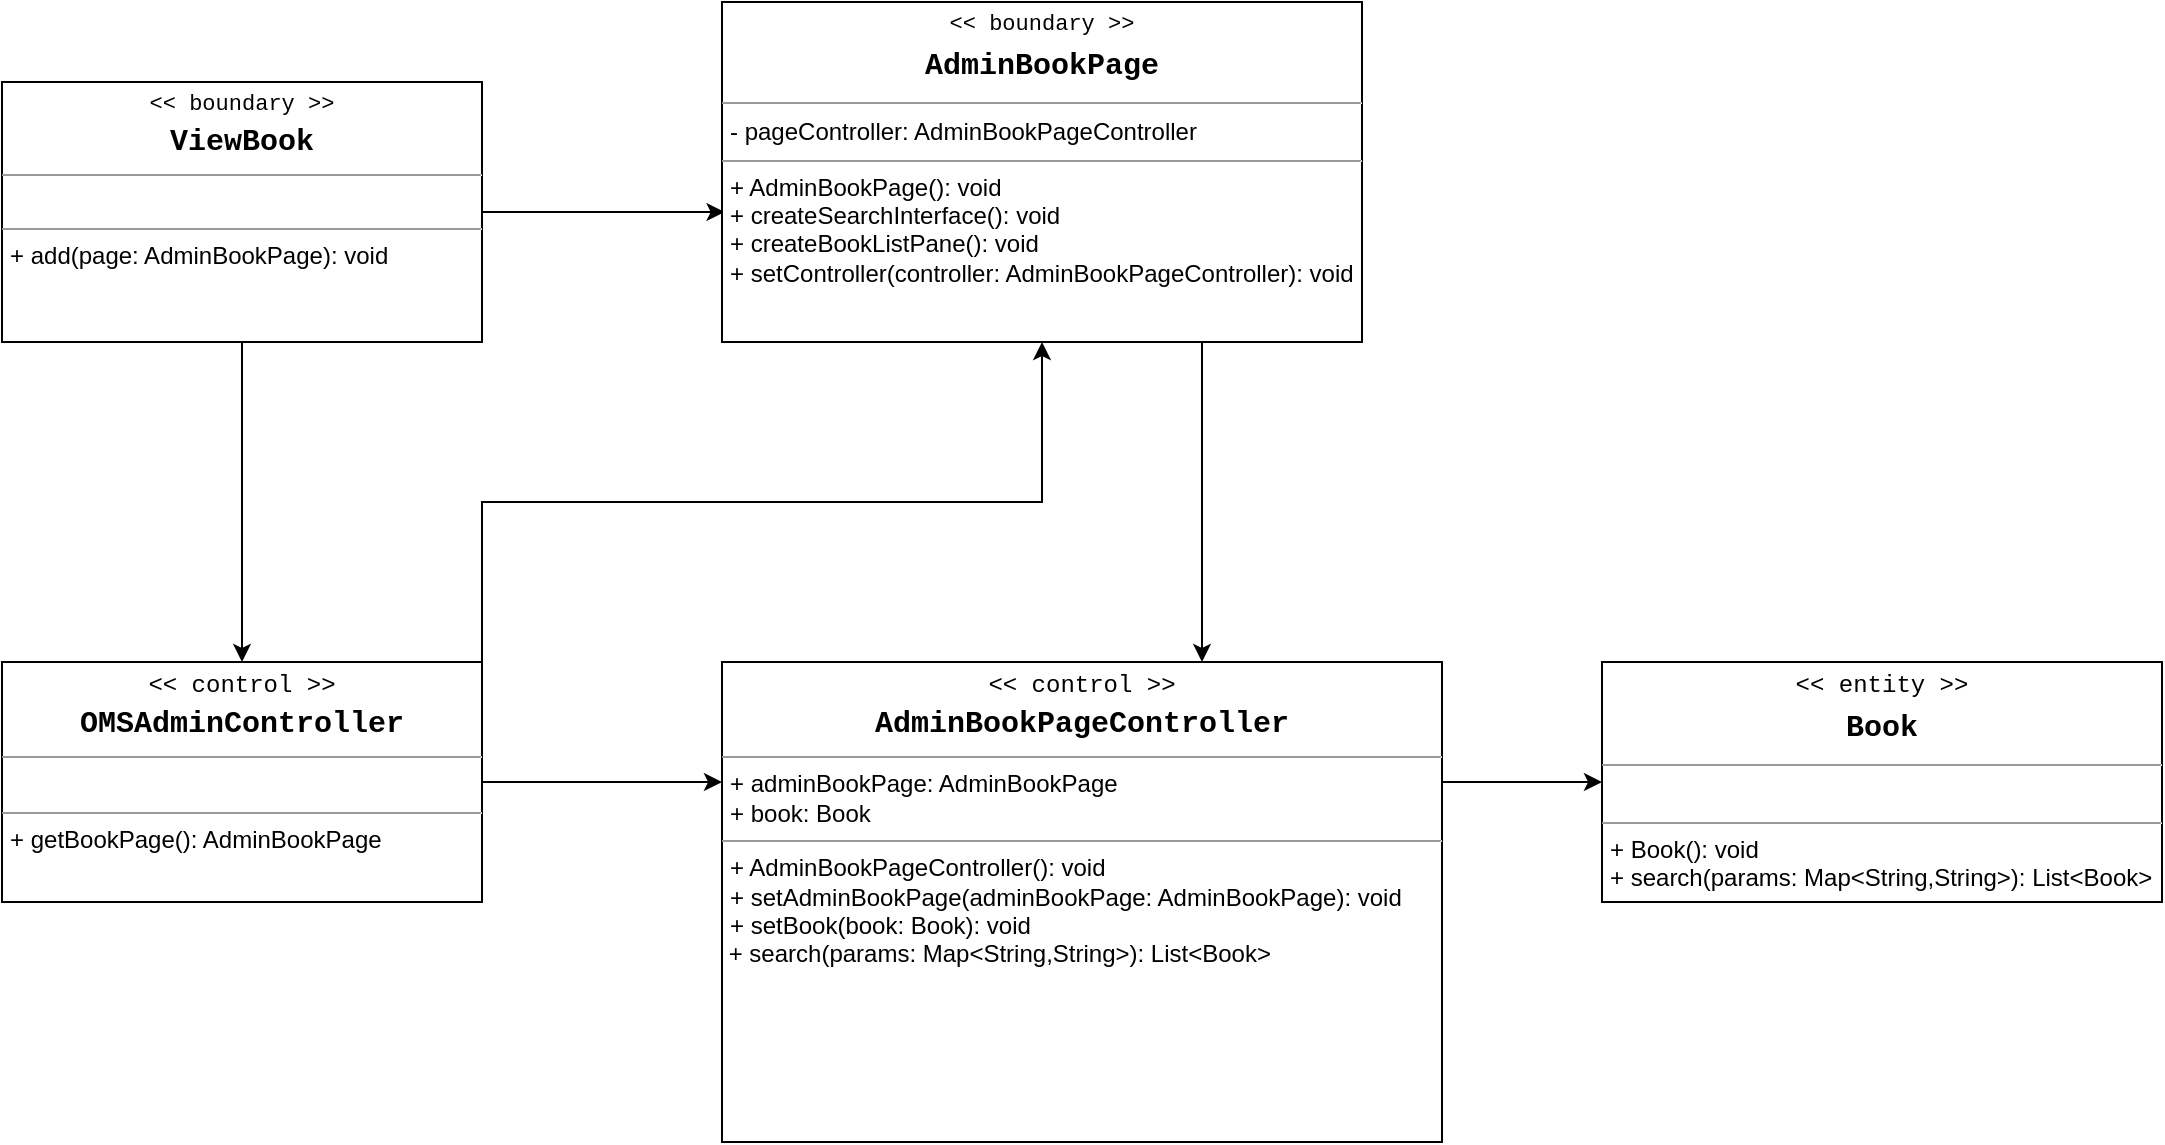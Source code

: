 <mxfile version="15.5.9" type="github">
  <diagram id="C5RBs43oDa-KdzZeNtuy" name="Page-1">
    <mxGraphModel dx="1221" dy="681" grid="1" gridSize="10" guides="1" tooltips="1" connect="1" arrows="1" fold="1" page="1" pageScale="1" pageWidth="827" pageHeight="1169" math="0" shadow="0">
      <root>
        <mxCell id="WIyWlLk6GJQsqaUBKTNV-0" />
        <mxCell id="WIyWlLk6GJQsqaUBKTNV-1" parent="WIyWlLk6GJQsqaUBKTNV-0" />
        <mxCell id="Srwy25jBpxdedoV29NSV-6" style="edgeStyle=orthogonalEdgeStyle;rounded=0;orthogonalLoop=1;jettySize=auto;html=1;exitX=0.5;exitY=1;exitDx=0;exitDy=0;entryX=0.5;entryY=0;entryDx=0;entryDy=0;fontFamily=Courier New;fontSize=14;" edge="1" parent="WIyWlLk6GJQsqaUBKTNV-1" source="Srwy25jBpxdedoV29NSV-0" target="Srwy25jBpxdedoV29NSV-5">
          <mxGeometry relative="1" as="geometry" />
        </mxCell>
        <mxCell id="Srwy25jBpxdedoV29NSV-11" style="edgeStyle=orthogonalEdgeStyle;rounded=0;orthogonalLoop=1;jettySize=auto;html=1;exitX=1;exitY=0.5;exitDx=0;exitDy=0;fontFamily=Helvetica;fontSize=15;entryX=1;entryY=0.5;entryDx=0;entryDy=0;" edge="1" parent="WIyWlLk6GJQsqaUBKTNV-1" source="Srwy25jBpxdedoV29NSV-0" target="Srwy25jBpxdedoV29NSV-0">
          <mxGeometry relative="1" as="geometry">
            <mxPoint x="330" y="175" as="targetPoint" />
            <Array as="points" />
          </mxGeometry>
        </mxCell>
        <mxCell id="Srwy25jBpxdedoV29NSV-13" style="edgeStyle=orthogonalEdgeStyle;rounded=0;orthogonalLoop=1;jettySize=auto;html=1;exitX=1;exitY=0.5;exitDx=0;exitDy=0;entryX=0.004;entryY=0.618;entryDx=0;entryDy=0;entryPerimeter=0;fontFamily=Helvetica;fontSize=15;" edge="1" parent="WIyWlLk6GJQsqaUBKTNV-1" source="Srwy25jBpxdedoV29NSV-0" target="Srwy25jBpxdedoV29NSV-10">
          <mxGeometry relative="1" as="geometry" />
        </mxCell>
        <mxCell id="Srwy25jBpxdedoV29NSV-0" value="&lt;p style=&quot;margin: 4px 0px 0px ; text-align: center ; font-size: 11px&quot;&gt;&lt;font face=&quot;Courier New&quot; style=&quot;font-size: 11px&quot;&gt;&amp;lt;&amp;lt; boundary &amp;gt;&amp;gt;&lt;br&gt;&lt;/font&gt;&lt;/p&gt;&lt;p style=&quot;margin: 4px 0px 0px ; text-align: center&quot;&gt;&lt;font face=&quot;Courier New&quot; size=&quot;1&quot;&gt;&lt;b style=&quot;font-size: 15px&quot;&gt;ViewBook&lt;/b&gt;&lt;/font&gt;&lt;/p&gt;&lt;hr size=&quot;1&quot; style=&quot;font-size: 11px&quot;&gt;&lt;p style=&quot;margin: 0px ; margin-left: 4px&quot;&gt;&lt;br&gt;&lt;/p&gt;&lt;hr size=&quot;1&quot;&gt;&lt;p style=&quot;margin: 0px ; margin-left: 4px&quot;&gt;+ add(page: AdminBookPage): void&lt;/p&gt;" style="verticalAlign=top;align=left;overflow=fill;fontSize=12;fontFamily=Helvetica;html=1;" vertex="1" parent="WIyWlLk6GJQsqaUBKTNV-1">
          <mxGeometry x="80" y="150" width="240" height="130" as="geometry" />
        </mxCell>
        <mxCell id="Srwy25jBpxdedoV29NSV-7" style="edgeStyle=orthogonalEdgeStyle;rounded=0;orthogonalLoop=1;jettySize=auto;html=1;exitX=1;exitY=0.5;exitDx=0;exitDy=0;fontFamily=Courier New;fontSize=14;entryX=1;entryY=0.5;entryDx=0;entryDy=0;" edge="1" parent="WIyWlLk6GJQsqaUBKTNV-1" source="Srwy25jBpxdedoV29NSV-5" target="Srwy25jBpxdedoV29NSV-5">
          <mxGeometry relative="1" as="geometry">
            <mxPoint x="480" y="440" as="targetPoint" />
          </mxGeometry>
        </mxCell>
        <mxCell id="Srwy25jBpxdedoV29NSV-12" style="edgeStyle=orthogonalEdgeStyle;rounded=0;orthogonalLoop=1;jettySize=auto;html=1;exitX=1;exitY=0.5;exitDx=0;exitDy=0;entryX=1;entryY=0.5;entryDx=0;entryDy=0;fontFamily=Helvetica;fontSize=15;" edge="1" parent="WIyWlLk6GJQsqaUBKTNV-1" source="Srwy25jBpxdedoV29NSV-5" target="Srwy25jBpxdedoV29NSV-5">
          <mxGeometry relative="1" as="geometry" />
        </mxCell>
        <mxCell id="Srwy25jBpxdedoV29NSV-14" style="edgeStyle=orthogonalEdgeStyle;rounded=0;orthogonalLoop=1;jettySize=auto;html=1;exitX=1;exitY=0;exitDx=0;exitDy=0;entryX=0.5;entryY=1;entryDx=0;entryDy=0;fontFamily=Helvetica;fontSize=15;" edge="1" parent="WIyWlLk6GJQsqaUBKTNV-1" source="Srwy25jBpxdedoV29NSV-5" target="Srwy25jBpxdedoV29NSV-10">
          <mxGeometry relative="1" as="geometry" />
        </mxCell>
        <mxCell id="Srwy25jBpxdedoV29NSV-18" style="edgeStyle=orthogonalEdgeStyle;rounded=0;orthogonalLoop=1;jettySize=auto;html=1;exitX=1;exitY=0.5;exitDx=0;exitDy=0;entryX=0;entryY=0.25;entryDx=0;entryDy=0;fontFamily=Helvetica;fontSize=15;" edge="1" parent="WIyWlLk6GJQsqaUBKTNV-1" source="Srwy25jBpxdedoV29NSV-5" target="Srwy25jBpxdedoV29NSV-16">
          <mxGeometry relative="1" as="geometry" />
        </mxCell>
        <mxCell id="Srwy25jBpxdedoV29NSV-5" value="&lt;p style=&quot;margin: 0px ; margin-top: 4px ; text-align: center&quot;&gt;&lt;font face=&quot;Courier New&quot;&gt;&amp;lt;&amp;lt; control &amp;gt;&amp;gt;&lt;/font&gt;&lt;/p&gt;&lt;p style=&quot;margin: 0px ; margin-top: 4px ; text-align: center&quot;&gt;&lt;b&gt;&lt;font style=&quot;font-size: 15px&quot; face=&quot;Courier New&quot;&gt;OMSAdminController&lt;/font&gt;&lt;/b&gt;&lt;/p&gt;&lt;hr size=&quot;1&quot;&gt;&lt;p style=&quot;margin: 0px ; margin-left: 4px&quot;&gt;&lt;br&gt;&lt;/p&gt;&lt;hr size=&quot;1&quot;&gt;&lt;p style=&quot;margin: 0px ; margin-left: 4px&quot;&gt;+ getBookPage(): AdminBookPage&lt;/p&gt;&lt;p style=&quot;margin: 0px ; margin-left: 4px&quot;&gt;&lt;br&gt;&lt;/p&gt;" style="verticalAlign=top;align=left;overflow=fill;fontSize=12;fontFamily=Helvetica;html=1;" vertex="1" parent="WIyWlLk6GJQsqaUBKTNV-1">
          <mxGeometry x="80" y="440" width="240" height="120" as="geometry" />
        </mxCell>
        <mxCell id="Srwy25jBpxdedoV29NSV-8" value="&lt;p style=&quot;margin: 0px ; margin-top: 4px ; text-align: center&quot;&gt;&lt;font face=&quot;Courier New&quot;&gt;&amp;lt;&amp;lt; entity &amp;gt;&amp;gt;&lt;/font&gt;&lt;/p&gt;&lt;p style=&quot;margin: 4px 0px 0px ; text-align: center ; font-size: 15px&quot;&gt;&lt;b&gt;&lt;font style=&quot;font-size: 15px&quot; face=&quot;Courier New&quot;&gt;Book&lt;/font&gt;&lt;/b&gt;&lt;/p&gt;&lt;hr size=&quot;1&quot; style=&quot;font-size: 15px&quot;&gt;&lt;p style=&quot;margin: 0px ; margin-left: 4px&quot;&gt;&lt;br&gt;&lt;/p&gt;&lt;hr size=&quot;1&quot;&gt;&lt;p style=&quot;margin: 0px ; margin-left: 4px&quot;&gt;+ Book(): void&lt;/p&gt;&lt;p style=&quot;margin: 0px ; margin-left: 4px&quot;&gt;+ search(params: Map&amp;lt;String,String&amp;gt;): List&amp;lt;Book&amp;gt;&lt;/p&gt;" style="verticalAlign=top;align=left;overflow=fill;fontSize=12;fontFamily=Helvetica;html=1;" vertex="1" parent="WIyWlLk6GJQsqaUBKTNV-1">
          <mxGeometry x="880" y="440" width="280" height="120" as="geometry" />
        </mxCell>
        <mxCell id="Srwy25jBpxdedoV29NSV-15" style="edgeStyle=orthogonalEdgeStyle;rounded=0;orthogonalLoop=1;jettySize=auto;html=1;exitX=0.75;exitY=1;exitDx=0;exitDy=0;fontFamily=Helvetica;fontSize=15;" edge="1" parent="WIyWlLk6GJQsqaUBKTNV-1" source="Srwy25jBpxdedoV29NSV-10">
          <mxGeometry relative="1" as="geometry">
            <mxPoint x="680" y="440" as="targetPoint" />
          </mxGeometry>
        </mxCell>
        <mxCell id="Srwy25jBpxdedoV29NSV-10" value="&lt;p style=&quot;margin: 4px 0px 0px ; text-align: center ; font-size: 11px&quot;&gt;&lt;font face=&quot;Courier New&quot; style=&quot;font-size: 11px&quot;&gt;&amp;lt;&amp;lt; boundary &amp;gt;&amp;gt;&lt;br&gt;&lt;/font&gt;&lt;/p&gt;&lt;p style=&quot;margin: 4px 0px 0px ; text-align: center ; font-size: 15px&quot;&gt;&lt;font face=&quot;Courier New&quot; style=&quot;font-size: 15px&quot;&gt;&lt;b&gt;AdminBookPage&lt;/b&gt;&lt;/font&gt;&lt;/p&gt;&lt;hr size=&quot;1&quot; style=&quot;font-size: 15px&quot;&gt;&lt;p style=&quot;margin: 0px ; margin-left: 4px&quot;&gt;- pageController: AdminBookPageController&lt;/p&gt;&lt;hr size=&quot;1&quot;&gt;&lt;p style=&quot;margin: 0px ; margin-left: 4px&quot;&gt;+ AdminBookPage(): void&lt;/p&gt;&lt;p style=&quot;margin: 0px ; margin-left: 4px&quot;&gt;+ createSearchInterface(): void&lt;/p&gt;&lt;p style=&quot;margin: 0px ; margin-left: 4px&quot;&gt;+ createBookListPane(): void&lt;/p&gt;&lt;p style=&quot;margin: 0px ; margin-left: 4px&quot;&gt;+ setController(controller: AdminBookPageController): void&lt;/p&gt;" style="verticalAlign=top;align=left;overflow=fill;fontSize=12;fontFamily=Helvetica;html=1;" vertex="1" parent="WIyWlLk6GJQsqaUBKTNV-1">
          <mxGeometry x="440" y="110" width="320" height="170" as="geometry" />
        </mxCell>
        <mxCell id="Srwy25jBpxdedoV29NSV-17" style="edgeStyle=orthogonalEdgeStyle;rounded=0;orthogonalLoop=1;jettySize=auto;html=1;exitX=1;exitY=0.25;exitDx=0;exitDy=0;entryX=0;entryY=0.5;entryDx=0;entryDy=0;fontFamily=Helvetica;fontSize=15;" edge="1" parent="WIyWlLk6GJQsqaUBKTNV-1" source="Srwy25jBpxdedoV29NSV-16" target="Srwy25jBpxdedoV29NSV-8">
          <mxGeometry relative="1" as="geometry" />
        </mxCell>
        <mxCell id="Srwy25jBpxdedoV29NSV-16" value="&lt;p style=&quot;margin: 0px ; margin-top: 4px ; text-align: center&quot;&gt;&lt;font face=&quot;Courier New&quot;&gt;&amp;lt;&amp;lt; control &amp;gt;&amp;gt;&lt;/font&gt;&lt;/p&gt;&lt;p style=&quot;margin: 0px ; margin-top: 4px ; text-align: center&quot;&gt;&lt;b&gt;&lt;font style=&quot;font-size: 15px&quot; face=&quot;Courier New&quot;&gt;AdminBookPageController&lt;/font&gt;&lt;/b&gt;&lt;/p&gt;&lt;hr size=&quot;1&quot;&gt;&lt;p style=&quot;margin: 0px ; margin-left: 4px&quot;&gt;+ adminBookPage: AdminBookPage&lt;/p&gt;&lt;p style=&quot;margin: 0px ; margin-left: 4px&quot;&gt;+ book: Book&lt;/p&gt;&lt;hr size=&quot;1&quot;&gt;&lt;p style=&quot;margin: 0px ; margin-left: 4px&quot;&gt;+ AdminBookPageController(): void&lt;/p&gt;&lt;p style=&quot;margin: 0px ; margin-left: 4px&quot;&gt;+ setAdminBookPage(adminBookPage: AdminBookPage): void&lt;/p&gt;&lt;p style=&quot;margin: 0px ; margin-left: 4px&quot;&gt;+ setBook(book: Book): void&amp;nbsp;&lt;/p&gt;&amp;nbsp;+ search(params: Map&amp;lt;String,String&amp;gt;): List&amp;lt;Book&amp;gt;" style="verticalAlign=top;align=left;overflow=fill;fontSize=12;fontFamily=Helvetica;html=1;" vertex="1" parent="WIyWlLk6GJQsqaUBKTNV-1">
          <mxGeometry x="440" y="440" width="360" height="240" as="geometry" />
        </mxCell>
      </root>
    </mxGraphModel>
  </diagram>
</mxfile>
